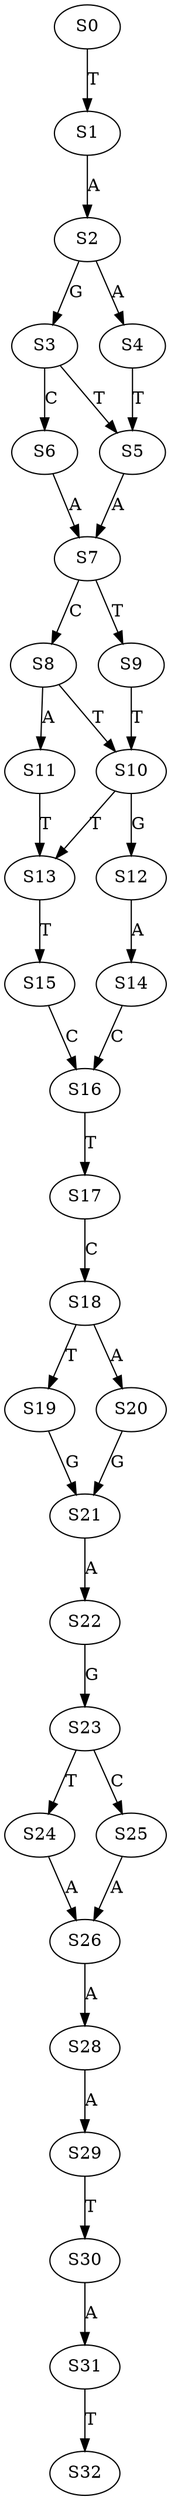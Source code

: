 strict digraph  {
	S0 -> S1 [ label = T ];
	S1 -> S2 [ label = A ];
	S2 -> S3 [ label = G ];
	S2 -> S4 [ label = A ];
	S3 -> S5 [ label = T ];
	S3 -> S6 [ label = C ];
	S4 -> S5 [ label = T ];
	S5 -> S7 [ label = A ];
	S6 -> S7 [ label = A ];
	S7 -> S8 [ label = C ];
	S7 -> S9 [ label = T ];
	S8 -> S10 [ label = T ];
	S8 -> S11 [ label = A ];
	S9 -> S10 [ label = T ];
	S10 -> S12 [ label = G ];
	S10 -> S13 [ label = T ];
	S11 -> S13 [ label = T ];
	S12 -> S14 [ label = A ];
	S13 -> S15 [ label = T ];
	S14 -> S16 [ label = C ];
	S15 -> S16 [ label = C ];
	S16 -> S17 [ label = T ];
	S17 -> S18 [ label = C ];
	S18 -> S19 [ label = T ];
	S18 -> S20 [ label = A ];
	S19 -> S21 [ label = G ];
	S20 -> S21 [ label = G ];
	S21 -> S22 [ label = A ];
	S22 -> S23 [ label = G ];
	S23 -> S24 [ label = T ];
	S23 -> S25 [ label = C ];
	S24 -> S26 [ label = A ];
	S25 -> S26 [ label = A ];
	S26 -> S28 [ label = A ];
	S28 -> S29 [ label = A ];
	S29 -> S30 [ label = T ];
	S30 -> S31 [ label = A ];
	S31 -> S32 [ label = T ];
}
